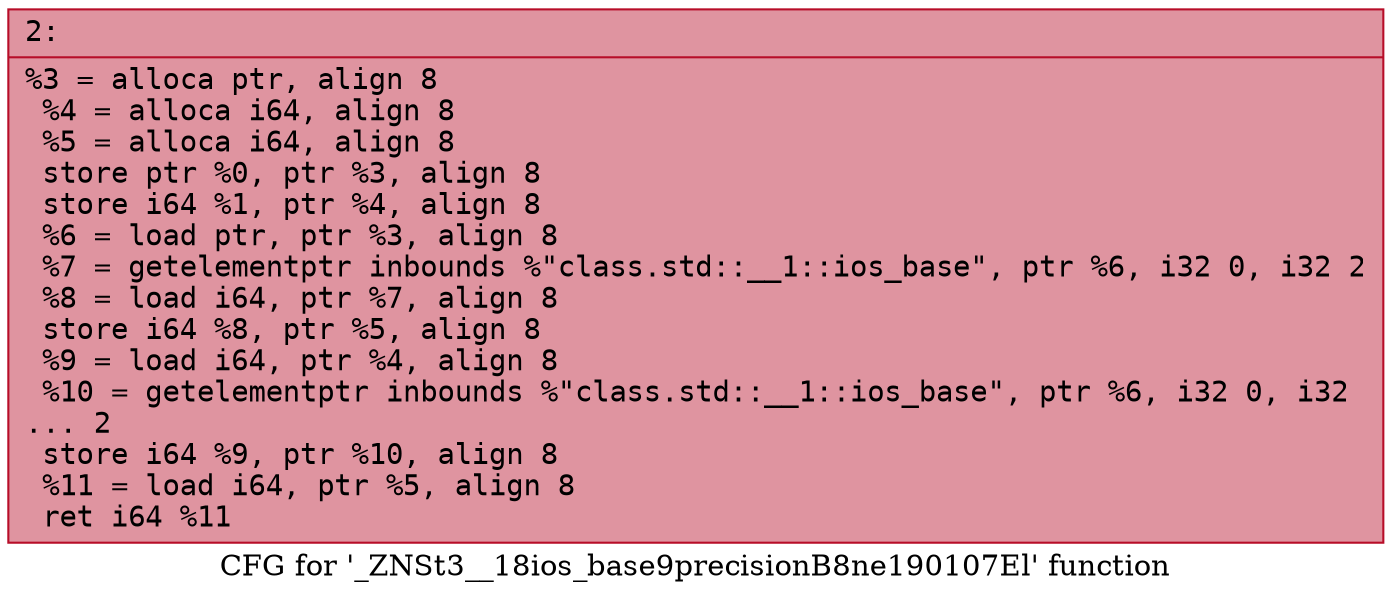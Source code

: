 digraph "CFG for '_ZNSt3__18ios_base9precisionB8ne190107El' function" {
	label="CFG for '_ZNSt3__18ios_base9precisionB8ne190107El' function";

	Node0x600000db9e00 [shape=record,color="#b70d28ff", style=filled, fillcolor="#b70d2870" fontname="Courier",label="{2:\l|  %3 = alloca ptr, align 8\l  %4 = alloca i64, align 8\l  %5 = alloca i64, align 8\l  store ptr %0, ptr %3, align 8\l  store i64 %1, ptr %4, align 8\l  %6 = load ptr, ptr %3, align 8\l  %7 = getelementptr inbounds %\"class.std::__1::ios_base\", ptr %6, i32 0, i32 2\l  %8 = load i64, ptr %7, align 8\l  store i64 %8, ptr %5, align 8\l  %9 = load i64, ptr %4, align 8\l  %10 = getelementptr inbounds %\"class.std::__1::ios_base\", ptr %6, i32 0, i32\l... 2\l  store i64 %9, ptr %10, align 8\l  %11 = load i64, ptr %5, align 8\l  ret i64 %11\l}"];
}
